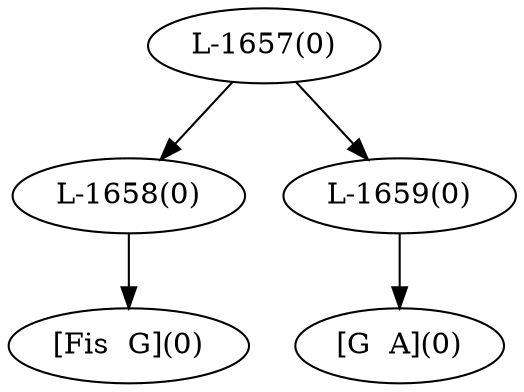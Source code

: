 digraph sample{
"L-1658(0)"->"[Fis  G](0)"
"L-1659(0)"->"[G  A](0)"
"L-1657(0)"->"L-1658(0)"
"L-1657(0)"->"L-1659(0)"
{rank = min; "L-1657(0)"}
{rank = same; "L-1658(0)"; "L-1659(0)";}
{rank = max; "[Fis  G](0)"; "[G  A](0)";}
}